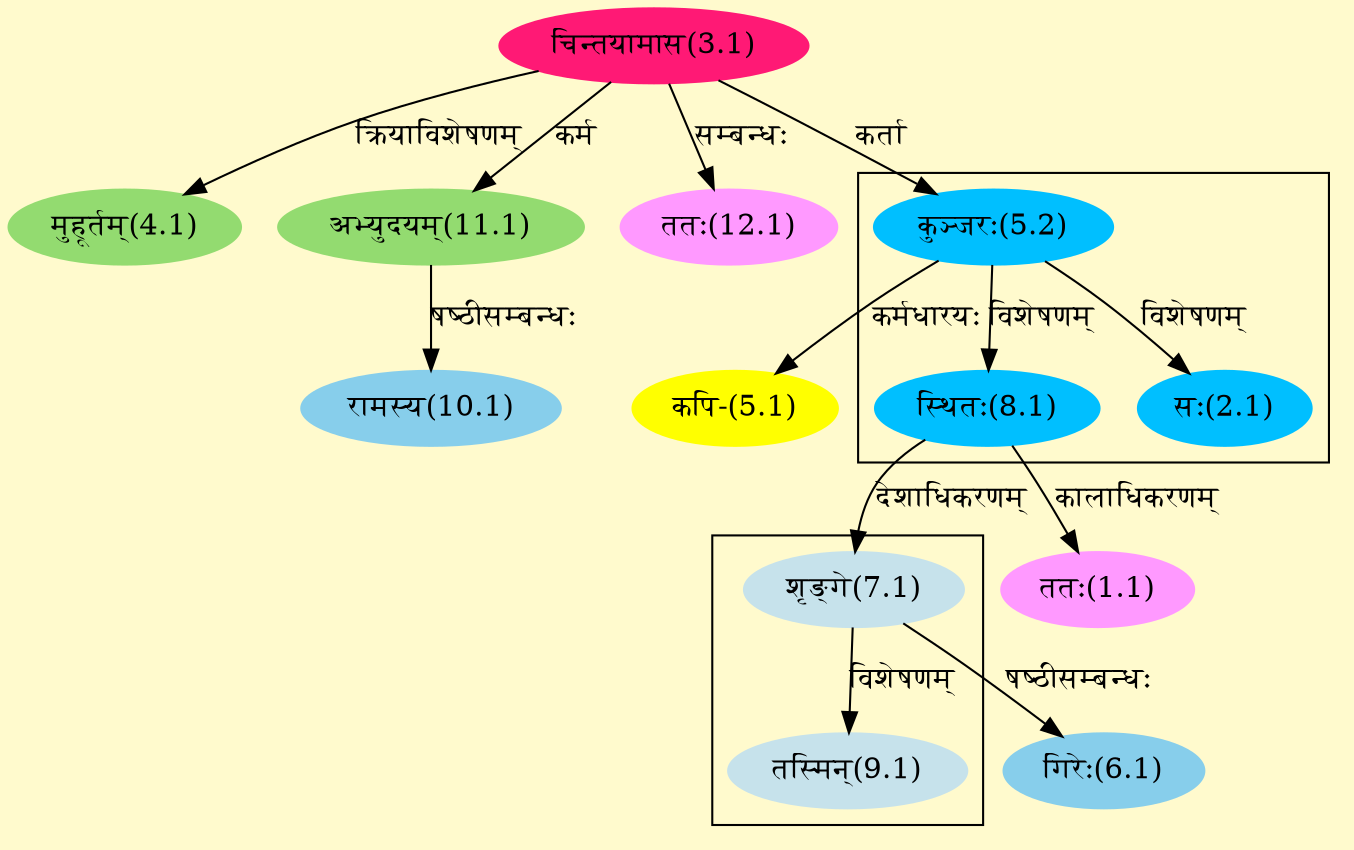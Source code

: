 digraph G{
rankdir=BT;
 compound=true;
 bgcolor="lemonchiffon1";

subgraph cluster_1{
Node2_1 [style=filled, color="#00BFFF" label = "सः(2.1)"]
Node5_2 [style=filled, color="#00BFFF" label = "कुञ्जरः(5.2)"]
Node8_1 [style=filled, color="#00BFFF" label = "स्थितः(8.1)"]

}

subgraph cluster_2{
Node9_1 [style=filled, color="#C6E2EB" label = "तस्मिन्(9.1)"]
Node7_1 [style=filled, color="#C6E2EB" label = "शृङ्गे(7.1)"]

}
Node1_1 [style=filled, color="#FF99FF" label = "ततः(1.1)"]
Node8_1 [style=filled, color="#00BFFF" label = "स्थितः(8.1)"]
Node3_1 [style=filled, color="#FF1975" label = "चिन्तयामास(3.1)"]
Node [style=filled, color="" label = "()"]
Node4_1 [style=filled, color="#93DB70" label = "मुहूर्तम्(4.1)"]
Node5_1 [style=filled, color="#FFFF00" label = "कपि-(5.1)"]
Node5_2 [style=filled, color="#00BFFF" label = "कुञ्जरः(5.2)"]
Node6_1 [style=filled, color="#87CEEB" label = "गिरेः(6.1)"]
Node7_1 [style=filled, color="#C6E2EB" label = "शृङ्गे(7.1)"]
Node10_1 [style=filled, color="#87CEEB" label = "रामस्य(10.1)"]
Node11_1 [style=filled, color="#93DB70" label = "अभ्युदयम्(11.1)"]
Node12_1 [style=filled, color="#FF99FF" label = "ततः(12.1)"]
/* Start of Relations section */

Node1_1 -> Node8_1 [  label="कालाधिकरणम्"  dir="back" ]
Node2_1 -> Node5_2 [  label="विशेषणम्"  dir="back" ]
Node4_1 -> Node3_1 [  label="क्रियाविशेषणम्"  dir="back" ]
Node5_1 -> Node5_2 [  label="कर्मधारयः"  dir="back" ]
Node5_2 -> Node3_1 [  label="कर्ता"  dir="back" ]
Node6_1 -> Node7_1 [  label="षष्ठीसम्बन्धः"  dir="back" ]
Node7_1 -> Node8_1 [  label="देशाधिकरणम्"  dir="back" ]
Node8_1 -> Node5_2 [  label="विशेषणम्"  dir="back" ]
Node9_1 -> Node7_1 [  label="विशेषणम्"  dir="back" ]
Node10_1 -> Node11_1 [  label="षष्ठीसम्बन्धः"  dir="back" ]
Node11_1 -> Node3_1 [  label="कर्म"  dir="back" ]
Node12_1 -> Node3_1 [  label="सम्बन्धः"  dir="back" ]
}
